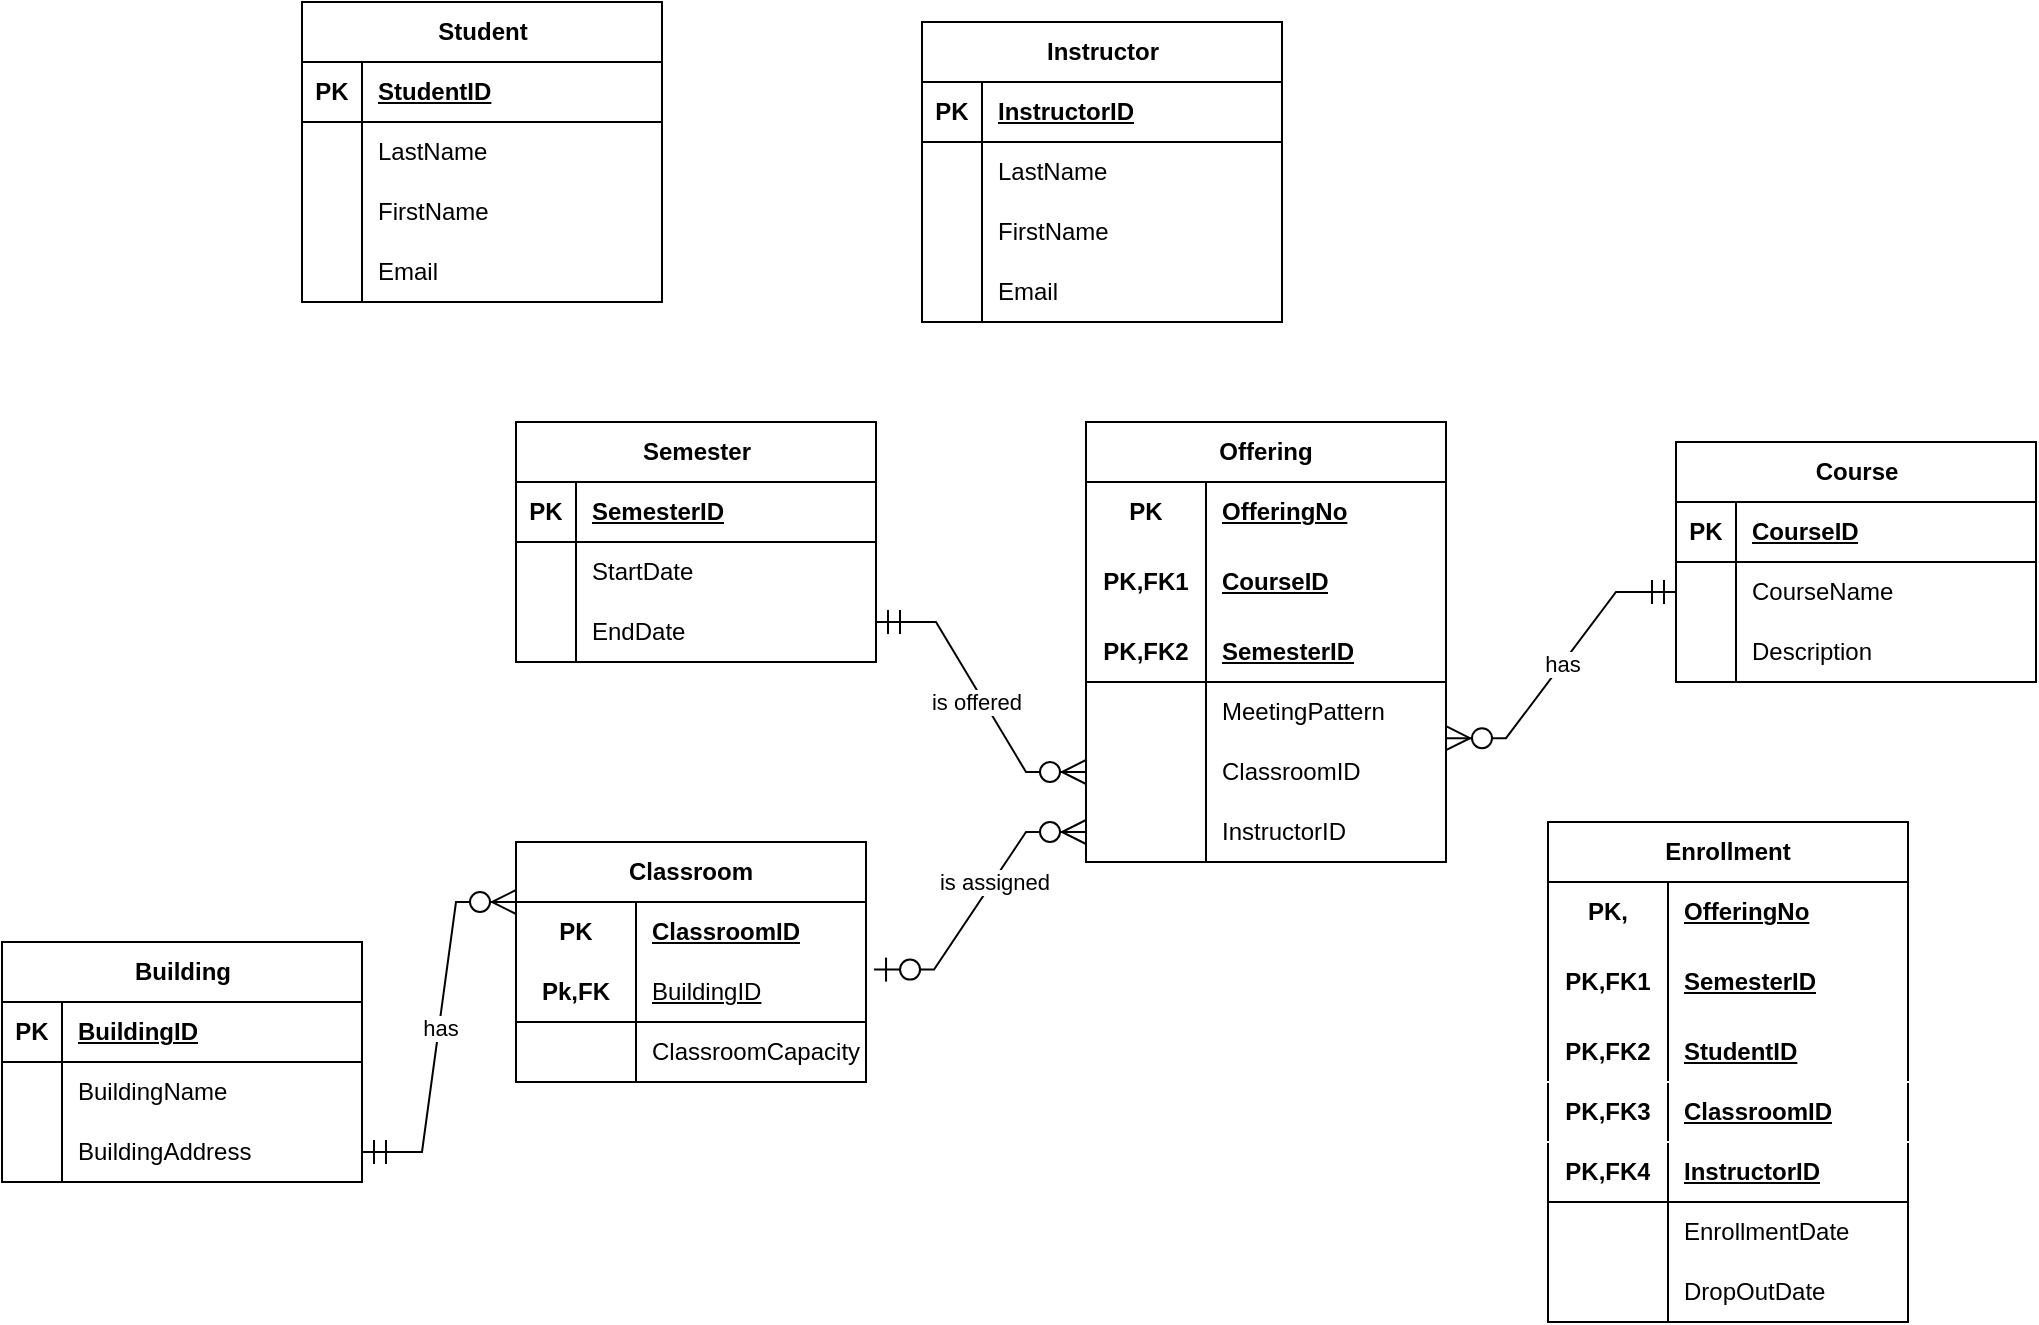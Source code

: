 <mxfile version="21.8.2" type="github">
  <diagram name="Page-1" id="dswhkEQzSGOiAN2MGqnF">
    <mxGraphModel dx="993" dy="580" grid="1" gridSize="10" guides="1" tooltips="1" connect="1" arrows="1" fold="1" page="1" pageScale="1" pageWidth="1100" pageHeight="850" math="0" shadow="0">
      <root>
        <mxCell id="0" />
        <mxCell id="1" parent="0" />
        <mxCell id="Wt88yckWqWq9qwjnZmgD-1" value="Instructor" style="shape=table;startSize=30;container=1;collapsible=1;childLayout=tableLayout;fixedRows=1;rowLines=0;fontStyle=1;align=center;resizeLast=1;html=1;" vertex="1" parent="1">
          <mxGeometry x="490" y="50" width="180" height="150" as="geometry" />
        </mxCell>
        <mxCell id="Wt88yckWqWq9qwjnZmgD-2" value="" style="shape=tableRow;horizontal=0;startSize=0;swimlaneHead=0;swimlaneBody=0;fillColor=none;collapsible=0;dropTarget=0;points=[[0,0.5],[1,0.5]];portConstraint=eastwest;top=0;left=0;right=0;bottom=1;" vertex="1" parent="Wt88yckWqWq9qwjnZmgD-1">
          <mxGeometry y="30" width="180" height="30" as="geometry" />
        </mxCell>
        <mxCell id="Wt88yckWqWq9qwjnZmgD-3" value="PK" style="shape=partialRectangle;connectable=0;fillColor=none;top=0;left=0;bottom=0;right=0;fontStyle=1;overflow=hidden;whiteSpace=wrap;html=1;" vertex="1" parent="Wt88yckWqWq9qwjnZmgD-2">
          <mxGeometry width="30" height="30" as="geometry">
            <mxRectangle width="30" height="30" as="alternateBounds" />
          </mxGeometry>
        </mxCell>
        <mxCell id="Wt88yckWqWq9qwjnZmgD-4" value="InstructorID" style="shape=partialRectangle;connectable=0;fillColor=none;top=0;left=0;bottom=0;right=0;align=left;spacingLeft=6;fontStyle=5;overflow=hidden;whiteSpace=wrap;html=1;" vertex="1" parent="Wt88yckWqWq9qwjnZmgD-2">
          <mxGeometry x="30" width="150" height="30" as="geometry">
            <mxRectangle width="150" height="30" as="alternateBounds" />
          </mxGeometry>
        </mxCell>
        <mxCell id="Wt88yckWqWq9qwjnZmgD-5" value="" style="shape=tableRow;horizontal=0;startSize=0;swimlaneHead=0;swimlaneBody=0;fillColor=none;collapsible=0;dropTarget=0;points=[[0,0.5],[1,0.5]];portConstraint=eastwest;top=0;left=0;right=0;bottom=0;" vertex="1" parent="Wt88yckWqWq9qwjnZmgD-1">
          <mxGeometry y="60" width="180" height="30" as="geometry" />
        </mxCell>
        <mxCell id="Wt88yckWqWq9qwjnZmgD-6" value="" style="shape=partialRectangle;connectable=0;fillColor=none;top=0;left=0;bottom=0;right=0;editable=1;overflow=hidden;whiteSpace=wrap;html=1;" vertex="1" parent="Wt88yckWqWq9qwjnZmgD-5">
          <mxGeometry width="30" height="30" as="geometry">
            <mxRectangle width="30" height="30" as="alternateBounds" />
          </mxGeometry>
        </mxCell>
        <mxCell id="Wt88yckWqWq9qwjnZmgD-7" value="LastName" style="shape=partialRectangle;connectable=0;fillColor=none;top=0;left=0;bottom=0;right=0;align=left;spacingLeft=6;overflow=hidden;whiteSpace=wrap;html=1;" vertex="1" parent="Wt88yckWqWq9qwjnZmgD-5">
          <mxGeometry x="30" width="150" height="30" as="geometry">
            <mxRectangle width="150" height="30" as="alternateBounds" />
          </mxGeometry>
        </mxCell>
        <mxCell id="Wt88yckWqWq9qwjnZmgD-8" value="" style="shape=tableRow;horizontal=0;startSize=0;swimlaneHead=0;swimlaneBody=0;fillColor=none;collapsible=0;dropTarget=0;points=[[0,0.5],[1,0.5]];portConstraint=eastwest;top=0;left=0;right=0;bottom=0;" vertex="1" parent="Wt88yckWqWq9qwjnZmgD-1">
          <mxGeometry y="90" width="180" height="30" as="geometry" />
        </mxCell>
        <mxCell id="Wt88yckWqWq9qwjnZmgD-9" value="" style="shape=partialRectangle;connectable=0;fillColor=none;top=0;left=0;bottom=0;right=0;editable=1;overflow=hidden;whiteSpace=wrap;html=1;" vertex="1" parent="Wt88yckWqWq9qwjnZmgD-8">
          <mxGeometry width="30" height="30" as="geometry">
            <mxRectangle width="30" height="30" as="alternateBounds" />
          </mxGeometry>
        </mxCell>
        <mxCell id="Wt88yckWqWq9qwjnZmgD-10" value="FirstName" style="shape=partialRectangle;connectable=0;fillColor=none;top=0;left=0;bottom=0;right=0;align=left;spacingLeft=6;overflow=hidden;whiteSpace=wrap;html=1;" vertex="1" parent="Wt88yckWqWq9qwjnZmgD-8">
          <mxGeometry x="30" width="150" height="30" as="geometry">
            <mxRectangle width="150" height="30" as="alternateBounds" />
          </mxGeometry>
        </mxCell>
        <mxCell id="Wt88yckWqWq9qwjnZmgD-11" value="" style="shape=tableRow;horizontal=0;startSize=0;swimlaneHead=0;swimlaneBody=0;fillColor=none;collapsible=0;dropTarget=0;points=[[0,0.5],[1,0.5]];portConstraint=eastwest;top=0;left=0;right=0;bottom=0;" vertex="1" parent="Wt88yckWqWq9qwjnZmgD-1">
          <mxGeometry y="120" width="180" height="30" as="geometry" />
        </mxCell>
        <mxCell id="Wt88yckWqWq9qwjnZmgD-12" value="" style="shape=partialRectangle;connectable=0;fillColor=none;top=0;left=0;bottom=0;right=0;editable=1;overflow=hidden;whiteSpace=wrap;html=1;" vertex="1" parent="Wt88yckWqWq9qwjnZmgD-11">
          <mxGeometry width="30" height="30" as="geometry">
            <mxRectangle width="30" height="30" as="alternateBounds" />
          </mxGeometry>
        </mxCell>
        <mxCell id="Wt88yckWqWq9qwjnZmgD-13" value="Email" style="shape=partialRectangle;connectable=0;fillColor=none;top=0;left=0;bottom=0;right=0;align=left;spacingLeft=6;overflow=hidden;whiteSpace=wrap;html=1;" vertex="1" parent="Wt88yckWqWq9qwjnZmgD-11">
          <mxGeometry x="30" width="150" height="30" as="geometry">
            <mxRectangle width="150" height="30" as="alternateBounds" />
          </mxGeometry>
        </mxCell>
        <mxCell id="Wt88yckWqWq9qwjnZmgD-14" value="Student" style="shape=table;startSize=30;container=1;collapsible=1;childLayout=tableLayout;fixedRows=1;rowLines=0;fontStyle=1;align=center;resizeLast=1;html=1;" vertex="1" parent="1">
          <mxGeometry x="180" y="40" width="180" height="150" as="geometry" />
        </mxCell>
        <mxCell id="Wt88yckWqWq9qwjnZmgD-15" value="" style="shape=tableRow;horizontal=0;startSize=0;swimlaneHead=0;swimlaneBody=0;fillColor=none;collapsible=0;dropTarget=0;points=[[0,0.5],[1,0.5]];portConstraint=eastwest;top=0;left=0;right=0;bottom=1;" vertex="1" parent="Wt88yckWqWq9qwjnZmgD-14">
          <mxGeometry y="30" width="180" height="30" as="geometry" />
        </mxCell>
        <mxCell id="Wt88yckWqWq9qwjnZmgD-16" value="PK" style="shape=partialRectangle;connectable=0;fillColor=none;top=0;left=0;bottom=0;right=0;fontStyle=1;overflow=hidden;whiteSpace=wrap;html=1;" vertex="1" parent="Wt88yckWqWq9qwjnZmgD-15">
          <mxGeometry width="30" height="30" as="geometry">
            <mxRectangle width="30" height="30" as="alternateBounds" />
          </mxGeometry>
        </mxCell>
        <mxCell id="Wt88yckWqWq9qwjnZmgD-17" value="StudentID" style="shape=partialRectangle;connectable=0;fillColor=none;top=0;left=0;bottom=0;right=0;align=left;spacingLeft=6;fontStyle=5;overflow=hidden;whiteSpace=wrap;html=1;" vertex="1" parent="Wt88yckWqWq9qwjnZmgD-15">
          <mxGeometry x="30" width="150" height="30" as="geometry">
            <mxRectangle width="150" height="30" as="alternateBounds" />
          </mxGeometry>
        </mxCell>
        <mxCell id="Wt88yckWqWq9qwjnZmgD-18" value="" style="shape=tableRow;horizontal=0;startSize=0;swimlaneHead=0;swimlaneBody=0;fillColor=none;collapsible=0;dropTarget=0;points=[[0,0.5],[1,0.5]];portConstraint=eastwest;top=0;left=0;right=0;bottom=0;" vertex="1" parent="Wt88yckWqWq9qwjnZmgD-14">
          <mxGeometry y="60" width="180" height="30" as="geometry" />
        </mxCell>
        <mxCell id="Wt88yckWqWq9qwjnZmgD-19" value="" style="shape=partialRectangle;connectable=0;fillColor=none;top=0;left=0;bottom=0;right=0;editable=1;overflow=hidden;whiteSpace=wrap;html=1;" vertex="1" parent="Wt88yckWqWq9qwjnZmgD-18">
          <mxGeometry width="30" height="30" as="geometry">
            <mxRectangle width="30" height="30" as="alternateBounds" />
          </mxGeometry>
        </mxCell>
        <mxCell id="Wt88yckWqWq9qwjnZmgD-20" value="LastName" style="shape=partialRectangle;connectable=0;fillColor=none;top=0;left=0;bottom=0;right=0;align=left;spacingLeft=6;overflow=hidden;whiteSpace=wrap;html=1;" vertex="1" parent="Wt88yckWqWq9qwjnZmgD-18">
          <mxGeometry x="30" width="150" height="30" as="geometry">
            <mxRectangle width="150" height="30" as="alternateBounds" />
          </mxGeometry>
        </mxCell>
        <mxCell id="Wt88yckWqWq9qwjnZmgD-21" value="" style="shape=tableRow;horizontal=0;startSize=0;swimlaneHead=0;swimlaneBody=0;fillColor=none;collapsible=0;dropTarget=0;points=[[0,0.5],[1,0.5]];portConstraint=eastwest;top=0;left=0;right=0;bottom=0;" vertex="1" parent="Wt88yckWqWq9qwjnZmgD-14">
          <mxGeometry y="90" width="180" height="30" as="geometry" />
        </mxCell>
        <mxCell id="Wt88yckWqWq9qwjnZmgD-22" value="" style="shape=partialRectangle;connectable=0;fillColor=none;top=0;left=0;bottom=0;right=0;editable=1;overflow=hidden;whiteSpace=wrap;html=1;" vertex="1" parent="Wt88yckWqWq9qwjnZmgD-21">
          <mxGeometry width="30" height="30" as="geometry">
            <mxRectangle width="30" height="30" as="alternateBounds" />
          </mxGeometry>
        </mxCell>
        <mxCell id="Wt88yckWqWq9qwjnZmgD-23" value="FirstName" style="shape=partialRectangle;connectable=0;fillColor=none;top=0;left=0;bottom=0;right=0;align=left;spacingLeft=6;overflow=hidden;whiteSpace=wrap;html=1;" vertex="1" parent="Wt88yckWqWq9qwjnZmgD-21">
          <mxGeometry x="30" width="150" height="30" as="geometry">
            <mxRectangle width="150" height="30" as="alternateBounds" />
          </mxGeometry>
        </mxCell>
        <mxCell id="Wt88yckWqWq9qwjnZmgD-24" value="" style="shape=tableRow;horizontal=0;startSize=0;swimlaneHead=0;swimlaneBody=0;fillColor=none;collapsible=0;dropTarget=0;points=[[0,0.5],[1,0.5]];portConstraint=eastwest;top=0;left=0;right=0;bottom=0;" vertex="1" parent="Wt88yckWqWq9qwjnZmgD-14">
          <mxGeometry y="120" width="180" height="30" as="geometry" />
        </mxCell>
        <mxCell id="Wt88yckWqWq9qwjnZmgD-25" value="" style="shape=partialRectangle;connectable=0;fillColor=none;top=0;left=0;bottom=0;right=0;editable=1;overflow=hidden;whiteSpace=wrap;html=1;" vertex="1" parent="Wt88yckWqWq9qwjnZmgD-24">
          <mxGeometry width="30" height="30" as="geometry">
            <mxRectangle width="30" height="30" as="alternateBounds" />
          </mxGeometry>
        </mxCell>
        <mxCell id="Wt88yckWqWq9qwjnZmgD-26" value="Email" style="shape=partialRectangle;connectable=0;fillColor=none;top=0;left=0;bottom=0;right=0;align=left;spacingLeft=6;overflow=hidden;whiteSpace=wrap;html=1;" vertex="1" parent="Wt88yckWqWq9qwjnZmgD-24">
          <mxGeometry x="30" width="150" height="30" as="geometry">
            <mxRectangle width="150" height="30" as="alternateBounds" />
          </mxGeometry>
        </mxCell>
        <mxCell id="Wt88yckWqWq9qwjnZmgD-27" value="Semester" style="shape=table;startSize=30;container=1;collapsible=1;childLayout=tableLayout;fixedRows=1;rowLines=0;fontStyle=1;align=center;resizeLast=1;html=1;" vertex="1" parent="1">
          <mxGeometry x="287" y="250" width="180" height="120" as="geometry" />
        </mxCell>
        <mxCell id="Wt88yckWqWq9qwjnZmgD-28" value="" style="shape=tableRow;horizontal=0;startSize=0;swimlaneHead=0;swimlaneBody=0;fillColor=none;collapsible=0;dropTarget=0;points=[[0,0.5],[1,0.5]];portConstraint=eastwest;top=0;left=0;right=0;bottom=1;" vertex="1" parent="Wt88yckWqWq9qwjnZmgD-27">
          <mxGeometry y="30" width="180" height="30" as="geometry" />
        </mxCell>
        <mxCell id="Wt88yckWqWq9qwjnZmgD-29" value="PK" style="shape=partialRectangle;connectable=0;fillColor=none;top=0;left=0;bottom=0;right=0;fontStyle=1;overflow=hidden;whiteSpace=wrap;html=1;" vertex="1" parent="Wt88yckWqWq9qwjnZmgD-28">
          <mxGeometry width="30" height="30" as="geometry">
            <mxRectangle width="30" height="30" as="alternateBounds" />
          </mxGeometry>
        </mxCell>
        <mxCell id="Wt88yckWqWq9qwjnZmgD-30" value="SemesterID" style="shape=partialRectangle;connectable=0;fillColor=none;top=0;left=0;bottom=0;right=0;align=left;spacingLeft=6;fontStyle=5;overflow=hidden;whiteSpace=wrap;html=1;" vertex="1" parent="Wt88yckWqWq9qwjnZmgD-28">
          <mxGeometry x="30" width="150" height="30" as="geometry">
            <mxRectangle width="150" height="30" as="alternateBounds" />
          </mxGeometry>
        </mxCell>
        <mxCell id="Wt88yckWqWq9qwjnZmgD-31" value="" style="shape=tableRow;horizontal=0;startSize=0;swimlaneHead=0;swimlaneBody=0;fillColor=none;collapsible=0;dropTarget=0;points=[[0,0.5],[1,0.5]];portConstraint=eastwest;top=0;left=0;right=0;bottom=0;" vertex="1" parent="Wt88yckWqWq9qwjnZmgD-27">
          <mxGeometry y="60" width="180" height="30" as="geometry" />
        </mxCell>
        <mxCell id="Wt88yckWqWq9qwjnZmgD-32" value="" style="shape=partialRectangle;connectable=0;fillColor=none;top=0;left=0;bottom=0;right=0;editable=1;overflow=hidden;whiteSpace=wrap;html=1;" vertex="1" parent="Wt88yckWqWq9qwjnZmgD-31">
          <mxGeometry width="30" height="30" as="geometry">
            <mxRectangle width="30" height="30" as="alternateBounds" />
          </mxGeometry>
        </mxCell>
        <mxCell id="Wt88yckWqWq9qwjnZmgD-33" value="StartDate" style="shape=partialRectangle;connectable=0;fillColor=none;top=0;left=0;bottom=0;right=0;align=left;spacingLeft=6;overflow=hidden;whiteSpace=wrap;html=1;" vertex="1" parent="Wt88yckWqWq9qwjnZmgD-31">
          <mxGeometry x="30" width="150" height="30" as="geometry">
            <mxRectangle width="150" height="30" as="alternateBounds" />
          </mxGeometry>
        </mxCell>
        <mxCell id="Wt88yckWqWq9qwjnZmgD-34" value="" style="shape=tableRow;horizontal=0;startSize=0;swimlaneHead=0;swimlaneBody=0;fillColor=none;collapsible=0;dropTarget=0;points=[[0,0.5],[1,0.5]];portConstraint=eastwest;top=0;left=0;right=0;bottom=0;" vertex="1" parent="Wt88yckWqWq9qwjnZmgD-27">
          <mxGeometry y="90" width="180" height="30" as="geometry" />
        </mxCell>
        <mxCell id="Wt88yckWqWq9qwjnZmgD-35" value="" style="shape=partialRectangle;connectable=0;fillColor=none;top=0;left=0;bottom=0;right=0;editable=1;overflow=hidden;whiteSpace=wrap;html=1;" vertex="1" parent="Wt88yckWqWq9qwjnZmgD-34">
          <mxGeometry width="30" height="30" as="geometry">
            <mxRectangle width="30" height="30" as="alternateBounds" />
          </mxGeometry>
        </mxCell>
        <mxCell id="Wt88yckWqWq9qwjnZmgD-36" value="EndDate" style="shape=partialRectangle;connectable=0;fillColor=none;top=0;left=0;bottom=0;right=0;align=left;spacingLeft=6;overflow=hidden;whiteSpace=wrap;html=1;" vertex="1" parent="Wt88yckWqWq9qwjnZmgD-34">
          <mxGeometry x="30" width="150" height="30" as="geometry">
            <mxRectangle width="150" height="30" as="alternateBounds" />
          </mxGeometry>
        </mxCell>
        <mxCell id="Wt88yckWqWq9qwjnZmgD-40" value="Offering" style="shape=table;startSize=30;container=1;collapsible=1;childLayout=tableLayout;fixedRows=1;rowLines=0;fontStyle=1;align=center;resizeLast=1;html=1;whiteSpace=wrap;" vertex="1" parent="1">
          <mxGeometry x="572" y="250" width="180" height="220" as="geometry" />
        </mxCell>
        <mxCell id="Wt88yckWqWq9qwjnZmgD-41" value="" style="shape=tableRow;horizontal=0;startSize=0;swimlaneHead=0;swimlaneBody=0;fillColor=none;collapsible=0;dropTarget=0;points=[[0,0.5],[1,0.5]];portConstraint=eastwest;top=0;left=0;right=0;bottom=0;html=1;" vertex="1" parent="Wt88yckWqWq9qwjnZmgD-40">
          <mxGeometry y="30" width="180" height="30" as="geometry" />
        </mxCell>
        <mxCell id="Wt88yckWqWq9qwjnZmgD-42" value="PK" style="shape=partialRectangle;connectable=0;fillColor=none;top=0;left=0;bottom=0;right=0;fontStyle=1;overflow=hidden;html=1;whiteSpace=wrap;" vertex="1" parent="Wt88yckWqWq9qwjnZmgD-41">
          <mxGeometry width="60" height="30" as="geometry">
            <mxRectangle width="60" height="30" as="alternateBounds" />
          </mxGeometry>
        </mxCell>
        <mxCell id="Wt88yckWqWq9qwjnZmgD-43" value="OfferingNo" style="shape=partialRectangle;connectable=0;fillColor=none;top=0;left=0;bottom=0;right=0;align=left;spacingLeft=6;fontStyle=5;overflow=hidden;html=1;whiteSpace=wrap;" vertex="1" parent="Wt88yckWqWq9qwjnZmgD-41">
          <mxGeometry x="60" width="120" height="30" as="geometry">
            <mxRectangle width="120" height="30" as="alternateBounds" />
          </mxGeometry>
        </mxCell>
        <mxCell id="Wt88yckWqWq9qwjnZmgD-121" value="" style="shape=tableRow;horizontal=0;startSize=0;swimlaneHead=0;swimlaneBody=0;fillColor=none;collapsible=0;dropTarget=0;points=[[0,0.5],[1,0.5]];portConstraint=eastwest;top=0;left=0;right=0;bottom=0;html=1;" vertex="1" parent="Wt88yckWqWq9qwjnZmgD-40">
          <mxGeometry y="60" width="180" height="40" as="geometry" />
        </mxCell>
        <mxCell id="Wt88yckWqWq9qwjnZmgD-122" value="PK,FK1" style="shape=partialRectangle;connectable=0;fillColor=none;top=0;left=0;bottom=0;right=0;fontStyle=1;overflow=hidden;html=1;whiteSpace=wrap;" vertex="1" parent="Wt88yckWqWq9qwjnZmgD-121">
          <mxGeometry width="60" height="40" as="geometry">
            <mxRectangle width="60" height="40" as="alternateBounds" />
          </mxGeometry>
        </mxCell>
        <mxCell id="Wt88yckWqWq9qwjnZmgD-123" value="CourseID" style="shape=partialRectangle;connectable=0;fillColor=none;top=0;left=0;bottom=0;right=0;align=left;spacingLeft=6;fontStyle=5;overflow=hidden;html=1;whiteSpace=wrap;" vertex="1" parent="Wt88yckWqWq9qwjnZmgD-121">
          <mxGeometry x="60" width="120" height="40" as="geometry">
            <mxRectangle width="120" height="40" as="alternateBounds" />
          </mxGeometry>
        </mxCell>
        <mxCell id="Wt88yckWqWq9qwjnZmgD-44" value="" style="shape=tableRow;horizontal=0;startSize=0;swimlaneHead=0;swimlaneBody=0;fillColor=none;collapsible=0;dropTarget=0;points=[[0,0.5],[1,0.5]];portConstraint=eastwest;top=0;left=0;right=0;bottom=1;html=1;strokeColor=#000000;" vertex="1" parent="Wt88yckWqWq9qwjnZmgD-40">
          <mxGeometry y="100" width="180" height="30" as="geometry" />
        </mxCell>
        <mxCell id="Wt88yckWqWq9qwjnZmgD-45" value="PK,FK2" style="shape=partialRectangle;connectable=0;fillColor=none;top=0;left=0;bottom=0;right=0;fontStyle=1;overflow=hidden;html=1;whiteSpace=wrap;" vertex="1" parent="Wt88yckWqWq9qwjnZmgD-44">
          <mxGeometry width="60" height="30" as="geometry">
            <mxRectangle width="60" height="30" as="alternateBounds" />
          </mxGeometry>
        </mxCell>
        <mxCell id="Wt88yckWqWq9qwjnZmgD-46" value="SemesterID" style="shape=partialRectangle;connectable=0;fillColor=none;top=0;left=0;bottom=0;right=0;align=left;spacingLeft=6;fontStyle=5;overflow=hidden;html=1;whiteSpace=wrap;" vertex="1" parent="Wt88yckWqWq9qwjnZmgD-44">
          <mxGeometry x="60" width="120" height="30" as="geometry">
            <mxRectangle width="120" height="30" as="alternateBounds" />
          </mxGeometry>
        </mxCell>
        <mxCell id="Wt88yckWqWq9qwjnZmgD-50" value="" style="shape=tableRow;horizontal=0;startSize=0;swimlaneHead=0;swimlaneBody=0;fillColor=none;collapsible=0;dropTarget=0;points=[[0,0.5],[1,0.5]];portConstraint=eastwest;top=0;left=0;right=0;bottom=0;html=1;" vertex="1" parent="Wt88yckWqWq9qwjnZmgD-40">
          <mxGeometry y="130" width="180" height="30" as="geometry" />
        </mxCell>
        <mxCell id="Wt88yckWqWq9qwjnZmgD-51" value="" style="shape=partialRectangle;connectable=0;fillColor=none;top=0;left=0;bottom=0;right=0;editable=1;overflow=hidden;html=1;whiteSpace=wrap;" vertex="1" parent="Wt88yckWqWq9qwjnZmgD-50">
          <mxGeometry width="60" height="30" as="geometry">
            <mxRectangle width="60" height="30" as="alternateBounds" />
          </mxGeometry>
        </mxCell>
        <mxCell id="Wt88yckWqWq9qwjnZmgD-52" value="MeetingPattern" style="shape=partialRectangle;connectable=0;fillColor=none;top=0;left=0;bottom=0;right=0;align=left;spacingLeft=6;overflow=hidden;html=1;whiteSpace=wrap;" vertex="1" parent="Wt88yckWqWq9qwjnZmgD-50">
          <mxGeometry x="60" width="120" height="30" as="geometry">
            <mxRectangle width="120" height="30" as="alternateBounds" />
          </mxGeometry>
        </mxCell>
        <mxCell id="Wt88yckWqWq9qwjnZmgD-150" value="" style="shape=tableRow;horizontal=0;startSize=0;swimlaneHead=0;swimlaneBody=0;fillColor=none;collapsible=0;dropTarget=0;points=[[0,0.5],[1,0.5]];portConstraint=eastwest;top=0;left=0;right=0;bottom=0;html=1;" vertex="1" parent="Wt88yckWqWq9qwjnZmgD-40">
          <mxGeometry y="160" width="180" height="30" as="geometry" />
        </mxCell>
        <mxCell id="Wt88yckWqWq9qwjnZmgD-151" value="" style="shape=partialRectangle;connectable=0;fillColor=none;top=0;left=0;bottom=0;right=0;editable=1;overflow=hidden;html=1;whiteSpace=wrap;" vertex="1" parent="Wt88yckWqWq9qwjnZmgD-150">
          <mxGeometry width="60" height="30" as="geometry">
            <mxRectangle width="60" height="30" as="alternateBounds" />
          </mxGeometry>
        </mxCell>
        <mxCell id="Wt88yckWqWq9qwjnZmgD-152" value="ClassroomID" style="shape=partialRectangle;connectable=0;fillColor=none;top=0;left=0;bottom=0;right=0;align=left;spacingLeft=6;overflow=hidden;html=1;whiteSpace=wrap;" vertex="1" parent="Wt88yckWqWq9qwjnZmgD-150">
          <mxGeometry x="60" width="120" height="30" as="geometry">
            <mxRectangle width="120" height="30" as="alternateBounds" />
          </mxGeometry>
        </mxCell>
        <mxCell id="Wt88yckWqWq9qwjnZmgD-153" value="" style="shape=tableRow;horizontal=0;startSize=0;swimlaneHead=0;swimlaneBody=0;fillColor=none;collapsible=0;dropTarget=0;points=[[0,0.5],[1,0.5]];portConstraint=eastwest;top=0;left=0;right=0;bottom=0;html=1;" vertex="1" parent="Wt88yckWqWq9qwjnZmgD-40">
          <mxGeometry y="190" width="180" height="30" as="geometry" />
        </mxCell>
        <mxCell id="Wt88yckWqWq9qwjnZmgD-154" value="" style="shape=partialRectangle;connectable=0;fillColor=none;top=0;left=0;bottom=0;right=0;editable=1;overflow=hidden;html=1;whiteSpace=wrap;" vertex="1" parent="Wt88yckWqWq9qwjnZmgD-153">
          <mxGeometry width="60" height="30" as="geometry">
            <mxRectangle width="60" height="30" as="alternateBounds" />
          </mxGeometry>
        </mxCell>
        <mxCell id="Wt88yckWqWq9qwjnZmgD-155" value="InstructorID" style="shape=partialRectangle;connectable=0;fillColor=none;top=0;left=0;bottom=0;right=0;align=left;spacingLeft=6;overflow=hidden;html=1;whiteSpace=wrap;" vertex="1" parent="Wt88yckWqWq9qwjnZmgD-153">
          <mxGeometry x="60" width="120" height="30" as="geometry">
            <mxRectangle width="120" height="30" as="alternateBounds" />
          </mxGeometry>
        </mxCell>
        <mxCell id="Wt88yckWqWq9qwjnZmgD-53" value="Building" style="shape=table;startSize=30;container=1;collapsible=1;childLayout=tableLayout;fixedRows=1;rowLines=0;fontStyle=1;align=center;resizeLast=1;html=1;" vertex="1" parent="1">
          <mxGeometry x="30" y="510" width="180" height="120" as="geometry" />
        </mxCell>
        <mxCell id="Wt88yckWqWq9qwjnZmgD-54" value="" style="shape=tableRow;horizontal=0;startSize=0;swimlaneHead=0;swimlaneBody=0;fillColor=none;collapsible=0;dropTarget=0;points=[[0,0.5],[1,0.5]];portConstraint=eastwest;top=0;left=0;right=0;bottom=1;" vertex="1" parent="Wt88yckWqWq9qwjnZmgD-53">
          <mxGeometry y="30" width="180" height="30" as="geometry" />
        </mxCell>
        <mxCell id="Wt88yckWqWq9qwjnZmgD-55" value="PK" style="shape=partialRectangle;connectable=0;fillColor=none;top=0;left=0;bottom=0;right=0;fontStyle=1;overflow=hidden;whiteSpace=wrap;html=1;" vertex="1" parent="Wt88yckWqWq9qwjnZmgD-54">
          <mxGeometry width="30" height="30" as="geometry">
            <mxRectangle width="30" height="30" as="alternateBounds" />
          </mxGeometry>
        </mxCell>
        <mxCell id="Wt88yckWqWq9qwjnZmgD-56" value="BuildingID" style="shape=partialRectangle;connectable=0;fillColor=none;top=0;left=0;bottom=0;right=0;align=left;spacingLeft=6;fontStyle=5;overflow=hidden;whiteSpace=wrap;html=1;" vertex="1" parent="Wt88yckWqWq9qwjnZmgD-54">
          <mxGeometry x="30" width="150" height="30" as="geometry">
            <mxRectangle width="150" height="30" as="alternateBounds" />
          </mxGeometry>
        </mxCell>
        <mxCell id="Wt88yckWqWq9qwjnZmgD-57" value="" style="shape=tableRow;horizontal=0;startSize=0;swimlaneHead=0;swimlaneBody=0;fillColor=none;collapsible=0;dropTarget=0;points=[[0,0.5],[1,0.5]];portConstraint=eastwest;top=0;left=0;right=0;bottom=0;" vertex="1" parent="Wt88yckWqWq9qwjnZmgD-53">
          <mxGeometry y="60" width="180" height="30" as="geometry" />
        </mxCell>
        <mxCell id="Wt88yckWqWq9qwjnZmgD-58" value="" style="shape=partialRectangle;connectable=0;fillColor=none;top=0;left=0;bottom=0;right=0;editable=1;overflow=hidden;whiteSpace=wrap;html=1;" vertex="1" parent="Wt88yckWqWq9qwjnZmgD-57">
          <mxGeometry width="30" height="30" as="geometry">
            <mxRectangle width="30" height="30" as="alternateBounds" />
          </mxGeometry>
        </mxCell>
        <mxCell id="Wt88yckWqWq9qwjnZmgD-59" value="BuildingName" style="shape=partialRectangle;connectable=0;fillColor=none;top=0;left=0;bottom=0;right=0;align=left;spacingLeft=6;overflow=hidden;whiteSpace=wrap;html=1;" vertex="1" parent="Wt88yckWqWq9qwjnZmgD-57">
          <mxGeometry x="30" width="150" height="30" as="geometry">
            <mxRectangle width="150" height="30" as="alternateBounds" />
          </mxGeometry>
        </mxCell>
        <mxCell id="Wt88yckWqWq9qwjnZmgD-60" value="" style="shape=tableRow;horizontal=0;startSize=0;swimlaneHead=0;swimlaneBody=0;fillColor=none;collapsible=0;dropTarget=0;points=[[0,0.5],[1,0.5]];portConstraint=eastwest;top=0;left=0;right=0;bottom=0;" vertex="1" parent="Wt88yckWqWq9qwjnZmgD-53">
          <mxGeometry y="90" width="180" height="30" as="geometry" />
        </mxCell>
        <mxCell id="Wt88yckWqWq9qwjnZmgD-61" value="" style="shape=partialRectangle;connectable=0;fillColor=none;top=0;left=0;bottom=0;right=0;editable=1;overflow=hidden;whiteSpace=wrap;html=1;" vertex="1" parent="Wt88yckWqWq9qwjnZmgD-60">
          <mxGeometry width="30" height="30" as="geometry">
            <mxRectangle width="30" height="30" as="alternateBounds" />
          </mxGeometry>
        </mxCell>
        <mxCell id="Wt88yckWqWq9qwjnZmgD-62" value="BuildingAddress" style="shape=partialRectangle;connectable=0;fillColor=none;top=0;left=0;bottom=0;right=0;align=left;spacingLeft=6;overflow=hidden;whiteSpace=wrap;html=1;" vertex="1" parent="Wt88yckWqWq9qwjnZmgD-60">
          <mxGeometry x="30" width="150" height="30" as="geometry">
            <mxRectangle width="150" height="30" as="alternateBounds" />
          </mxGeometry>
        </mxCell>
        <mxCell id="Wt88yckWqWq9qwjnZmgD-92" value="Course" style="shape=table;startSize=30;container=1;collapsible=1;childLayout=tableLayout;fixedRows=1;rowLines=0;fontStyle=1;align=center;resizeLast=1;html=1;" vertex="1" parent="1">
          <mxGeometry x="867" y="260" width="180" height="120" as="geometry" />
        </mxCell>
        <mxCell id="Wt88yckWqWq9qwjnZmgD-93" value="" style="shape=tableRow;horizontal=0;startSize=0;swimlaneHead=0;swimlaneBody=0;fillColor=none;collapsible=0;dropTarget=0;points=[[0,0.5],[1,0.5]];portConstraint=eastwest;top=0;left=0;right=0;bottom=1;" vertex="1" parent="Wt88yckWqWq9qwjnZmgD-92">
          <mxGeometry y="30" width="180" height="30" as="geometry" />
        </mxCell>
        <mxCell id="Wt88yckWqWq9qwjnZmgD-94" value="PK" style="shape=partialRectangle;connectable=0;fillColor=none;top=0;left=0;bottom=0;right=0;fontStyle=1;overflow=hidden;whiteSpace=wrap;html=1;" vertex="1" parent="Wt88yckWqWq9qwjnZmgD-93">
          <mxGeometry width="30" height="30" as="geometry">
            <mxRectangle width="30" height="30" as="alternateBounds" />
          </mxGeometry>
        </mxCell>
        <mxCell id="Wt88yckWqWq9qwjnZmgD-95" value="CourseID" style="shape=partialRectangle;connectable=0;fillColor=none;top=0;left=0;bottom=0;right=0;align=left;spacingLeft=6;fontStyle=5;overflow=hidden;whiteSpace=wrap;html=1;" vertex="1" parent="Wt88yckWqWq9qwjnZmgD-93">
          <mxGeometry x="30" width="150" height="30" as="geometry">
            <mxRectangle width="150" height="30" as="alternateBounds" />
          </mxGeometry>
        </mxCell>
        <mxCell id="Wt88yckWqWq9qwjnZmgD-96" value="" style="shape=tableRow;horizontal=0;startSize=0;swimlaneHead=0;swimlaneBody=0;fillColor=none;collapsible=0;dropTarget=0;points=[[0,0.5],[1,0.5]];portConstraint=eastwest;top=0;left=0;right=0;bottom=0;" vertex="1" parent="Wt88yckWqWq9qwjnZmgD-92">
          <mxGeometry y="60" width="180" height="30" as="geometry" />
        </mxCell>
        <mxCell id="Wt88yckWqWq9qwjnZmgD-97" value="" style="shape=partialRectangle;connectable=0;fillColor=none;top=0;left=0;bottom=0;right=0;editable=1;overflow=hidden;whiteSpace=wrap;html=1;" vertex="1" parent="Wt88yckWqWq9qwjnZmgD-96">
          <mxGeometry width="30" height="30" as="geometry">
            <mxRectangle width="30" height="30" as="alternateBounds" />
          </mxGeometry>
        </mxCell>
        <mxCell id="Wt88yckWqWq9qwjnZmgD-98" value="CourseName" style="shape=partialRectangle;connectable=0;fillColor=none;top=0;left=0;bottom=0;right=0;align=left;spacingLeft=6;overflow=hidden;whiteSpace=wrap;html=1;" vertex="1" parent="Wt88yckWqWq9qwjnZmgD-96">
          <mxGeometry x="30" width="150" height="30" as="geometry">
            <mxRectangle width="150" height="30" as="alternateBounds" />
          </mxGeometry>
        </mxCell>
        <mxCell id="Wt88yckWqWq9qwjnZmgD-99" value="" style="shape=tableRow;horizontal=0;startSize=0;swimlaneHead=0;swimlaneBody=0;fillColor=none;collapsible=0;dropTarget=0;points=[[0,0.5],[1,0.5]];portConstraint=eastwest;top=0;left=0;right=0;bottom=0;" vertex="1" parent="Wt88yckWqWq9qwjnZmgD-92">
          <mxGeometry y="90" width="180" height="30" as="geometry" />
        </mxCell>
        <mxCell id="Wt88yckWqWq9qwjnZmgD-100" value="" style="shape=partialRectangle;connectable=0;fillColor=none;top=0;left=0;bottom=0;right=0;editable=1;overflow=hidden;whiteSpace=wrap;html=1;" vertex="1" parent="Wt88yckWqWq9qwjnZmgD-99">
          <mxGeometry width="30" height="30" as="geometry">
            <mxRectangle width="30" height="30" as="alternateBounds" />
          </mxGeometry>
        </mxCell>
        <mxCell id="Wt88yckWqWq9qwjnZmgD-101" value="Description" style="shape=partialRectangle;connectable=0;fillColor=none;top=0;left=0;bottom=0;right=0;align=left;spacingLeft=6;overflow=hidden;whiteSpace=wrap;html=1;" vertex="1" parent="Wt88yckWqWq9qwjnZmgD-99">
          <mxGeometry x="30" width="150" height="30" as="geometry">
            <mxRectangle width="150" height="30" as="alternateBounds" />
          </mxGeometry>
        </mxCell>
        <mxCell id="Wt88yckWqWq9qwjnZmgD-105" value="Classroom" style="shape=table;startSize=30;container=1;collapsible=1;childLayout=tableLayout;fixedRows=1;rowLines=0;fontStyle=1;align=center;resizeLast=1;html=1;whiteSpace=wrap;" vertex="1" parent="1">
          <mxGeometry x="287" y="460" width="175" height="120" as="geometry" />
        </mxCell>
        <mxCell id="Wt88yckWqWq9qwjnZmgD-106" value="" style="shape=tableRow;horizontal=0;startSize=0;swimlaneHead=0;swimlaneBody=0;fillColor=none;collapsible=0;dropTarget=0;points=[[0,0.5],[1,0.5]];portConstraint=eastwest;top=0;left=0;right=0;bottom=0;html=1;" vertex="1" parent="Wt88yckWqWq9qwjnZmgD-105">
          <mxGeometry y="30" width="175" height="30" as="geometry" />
        </mxCell>
        <mxCell id="Wt88yckWqWq9qwjnZmgD-107" value="PK" style="shape=partialRectangle;connectable=0;fillColor=none;top=0;left=0;bottom=0;right=0;fontStyle=1;overflow=hidden;html=1;whiteSpace=wrap;" vertex="1" parent="Wt88yckWqWq9qwjnZmgD-106">
          <mxGeometry width="60" height="30" as="geometry">
            <mxRectangle width="60" height="30" as="alternateBounds" />
          </mxGeometry>
        </mxCell>
        <mxCell id="Wt88yckWqWq9qwjnZmgD-108" value="ClassroomID" style="shape=partialRectangle;connectable=0;fillColor=none;top=0;left=0;bottom=0;right=0;align=left;spacingLeft=6;fontStyle=5;overflow=hidden;html=1;whiteSpace=wrap;" vertex="1" parent="Wt88yckWqWq9qwjnZmgD-106">
          <mxGeometry x="60" width="115" height="30" as="geometry">
            <mxRectangle width="115" height="30" as="alternateBounds" />
          </mxGeometry>
        </mxCell>
        <mxCell id="Wt88yckWqWq9qwjnZmgD-109" value="" style="shape=tableRow;horizontal=0;startSize=0;swimlaneHead=0;swimlaneBody=0;fillColor=none;collapsible=0;dropTarget=0;points=[[0,0.5],[1,0.5]];portConstraint=eastwest;top=0;left=0;right=0;bottom=1;html=1;" vertex="1" parent="Wt88yckWqWq9qwjnZmgD-105">
          <mxGeometry y="60" width="175" height="30" as="geometry" />
        </mxCell>
        <mxCell id="Wt88yckWqWq9qwjnZmgD-110" value="Pk,FK" style="shape=partialRectangle;connectable=0;fillColor=none;top=0;left=0;bottom=0;right=0;fontStyle=1;overflow=hidden;html=1;whiteSpace=wrap;" vertex="1" parent="Wt88yckWqWq9qwjnZmgD-109">
          <mxGeometry width="60" height="30" as="geometry">
            <mxRectangle width="60" height="30" as="alternateBounds" />
          </mxGeometry>
        </mxCell>
        <mxCell id="Wt88yckWqWq9qwjnZmgD-111" value="BuildingID" style="shape=partialRectangle;connectable=0;fillColor=none;top=0;left=0;bottom=0;right=0;align=left;spacingLeft=6;fontStyle=4;overflow=hidden;html=1;whiteSpace=wrap;" vertex="1" parent="Wt88yckWqWq9qwjnZmgD-109">
          <mxGeometry x="60" width="115" height="30" as="geometry">
            <mxRectangle width="115" height="30" as="alternateBounds" />
          </mxGeometry>
        </mxCell>
        <mxCell id="Wt88yckWqWq9qwjnZmgD-112" value="" style="shape=tableRow;horizontal=0;startSize=0;swimlaneHead=0;swimlaneBody=0;fillColor=none;collapsible=0;dropTarget=0;points=[[0,0.5],[1,0.5]];portConstraint=eastwest;top=0;left=0;right=0;bottom=0;html=1;" vertex="1" parent="Wt88yckWqWq9qwjnZmgD-105">
          <mxGeometry y="90" width="175" height="30" as="geometry" />
        </mxCell>
        <mxCell id="Wt88yckWqWq9qwjnZmgD-113" value="" style="shape=partialRectangle;connectable=0;fillColor=none;top=0;left=0;bottom=0;right=0;editable=1;overflow=hidden;html=1;whiteSpace=wrap;" vertex="1" parent="Wt88yckWqWq9qwjnZmgD-112">
          <mxGeometry width="60" height="30" as="geometry">
            <mxRectangle width="60" height="30" as="alternateBounds" />
          </mxGeometry>
        </mxCell>
        <mxCell id="Wt88yckWqWq9qwjnZmgD-114" value="ClassroomCapacity" style="shape=partialRectangle;connectable=0;fillColor=none;top=0;left=0;bottom=0;right=0;align=left;spacingLeft=6;overflow=hidden;html=1;whiteSpace=wrap;" vertex="1" parent="Wt88yckWqWq9qwjnZmgD-112">
          <mxGeometry x="60" width="115" height="30" as="geometry">
            <mxRectangle width="115" height="30" as="alternateBounds" />
          </mxGeometry>
        </mxCell>
        <mxCell id="Wt88yckWqWq9qwjnZmgD-127" value="Enrollment" style="shape=table;startSize=30;container=1;collapsible=1;childLayout=tableLayout;fixedRows=1;rowLines=0;fontStyle=1;align=center;resizeLast=1;html=1;whiteSpace=wrap;" vertex="1" parent="1">
          <mxGeometry x="803" y="450" width="180" height="250" as="geometry" />
        </mxCell>
        <mxCell id="Wt88yckWqWq9qwjnZmgD-128" value="" style="shape=tableRow;horizontal=0;startSize=0;swimlaneHead=0;swimlaneBody=0;fillColor=none;collapsible=0;dropTarget=0;points=[[0,0.5],[1,0.5]];portConstraint=eastwest;top=0;left=0;right=0;bottom=0;html=1;" vertex="1" parent="Wt88yckWqWq9qwjnZmgD-127">
          <mxGeometry y="30" width="180" height="30" as="geometry" />
        </mxCell>
        <mxCell id="Wt88yckWqWq9qwjnZmgD-129" value="PK," style="shape=partialRectangle;connectable=0;fillColor=none;top=0;left=0;bottom=0;right=0;fontStyle=1;overflow=hidden;html=1;whiteSpace=wrap;" vertex="1" parent="Wt88yckWqWq9qwjnZmgD-128">
          <mxGeometry width="60" height="30" as="geometry">
            <mxRectangle width="60" height="30" as="alternateBounds" />
          </mxGeometry>
        </mxCell>
        <mxCell id="Wt88yckWqWq9qwjnZmgD-130" value="OfferingNo" style="shape=partialRectangle;connectable=0;fillColor=none;top=0;left=0;bottom=0;right=0;align=left;spacingLeft=6;fontStyle=5;overflow=hidden;html=1;whiteSpace=wrap;" vertex="1" parent="Wt88yckWqWq9qwjnZmgD-128">
          <mxGeometry x="60" width="120" height="30" as="geometry">
            <mxRectangle width="120" height="30" as="alternateBounds" />
          </mxGeometry>
        </mxCell>
        <mxCell id="Wt88yckWqWq9qwjnZmgD-131" value="" style="shape=tableRow;horizontal=0;startSize=0;swimlaneHead=0;swimlaneBody=0;fillColor=none;collapsible=0;dropTarget=0;points=[[0,0.5],[1,0.5]];portConstraint=eastwest;top=0;left=0;right=0;bottom=0;html=1;" vertex="1" parent="Wt88yckWqWq9qwjnZmgD-127">
          <mxGeometry y="60" width="180" height="40" as="geometry" />
        </mxCell>
        <mxCell id="Wt88yckWqWq9qwjnZmgD-132" value="PK,FK1" style="shape=partialRectangle;connectable=0;fillColor=none;top=0;left=0;bottom=0;right=0;fontStyle=1;overflow=hidden;html=1;whiteSpace=wrap;" vertex="1" parent="Wt88yckWqWq9qwjnZmgD-131">
          <mxGeometry width="60" height="40" as="geometry">
            <mxRectangle width="60" height="40" as="alternateBounds" />
          </mxGeometry>
        </mxCell>
        <mxCell id="Wt88yckWqWq9qwjnZmgD-133" value="SemesterID" style="shape=partialRectangle;connectable=0;fillColor=none;top=0;left=0;bottom=0;right=0;align=left;spacingLeft=6;fontStyle=5;overflow=hidden;html=1;whiteSpace=wrap;" vertex="1" parent="Wt88yckWqWq9qwjnZmgD-131">
          <mxGeometry x="60" width="120" height="40" as="geometry">
            <mxRectangle width="120" height="40" as="alternateBounds" />
          </mxGeometry>
        </mxCell>
        <mxCell id="Wt88yckWqWq9qwjnZmgD-146" value="" style="shape=tableRow;horizontal=0;startSize=0;swimlaneHead=0;swimlaneBody=0;fillColor=none;collapsible=0;dropTarget=0;points=[[0,0.5],[1,0.5]];portConstraint=eastwest;top=0;left=0;right=0;bottom=1;html=1;strokeColor=#FFFFFF;" vertex="1" parent="Wt88yckWqWq9qwjnZmgD-127">
          <mxGeometry y="100" width="180" height="30" as="geometry" />
        </mxCell>
        <mxCell id="Wt88yckWqWq9qwjnZmgD-147" value="PK,FK2" style="shape=partialRectangle;connectable=0;fillColor=none;top=0;left=0;bottom=0;right=0;fontStyle=1;overflow=hidden;html=1;whiteSpace=wrap;" vertex="1" parent="Wt88yckWqWq9qwjnZmgD-146">
          <mxGeometry width="60" height="30" as="geometry">
            <mxRectangle width="60" height="30" as="alternateBounds" />
          </mxGeometry>
        </mxCell>
        <mxCell id="Wt88yckWqWq9qwjnZmgD-148" value="StudentID" style="shape=partialRectangle;connectable=0;fillColor=none;top=0;left=0;bottom=0;right=0;align=left;spacingLeft=6;fontStyle=5;overflow=hidden;html=1;whiteSpace=wrap;" vertex="1" parent="Wt88yckWqWq9qwjnZmgD-146">
          <mxGeometry x="60" width="120" height="30" as="geometry">
            <mxRectangle width="120" height="30" as="alternateBounds" />
          </mxGeometry>
        </mxCell>
        <mxCell id="Wt88yckWqWq9qwjnZmgD-134" value="" style="shape=tableRow;horizontal=0;startSize=0;swimlaneHead=0;swimlaneBody=0;fillColor=none;collapsible=0;dropTarget=0;points=[[0,0.5],[1,0.5]];portConstraint=eastwest;top=0;left=0;right=0;bottom=1;html=1;strokeColor=#FFFFFF;" vertex="1" parent="Wt88yckWqWq9qwjnZmgD-127">
          <mxGeometry y="130" width="180" height="30" as="geometry" />
        </mxCell>
        <mxCell id="Wt88yckWqWq9qwjnZmgD-135" value="PK,FK3" style="shape=partialRectangle;connectable=0;fillColor=none;top=0;left=0;bottom=0;right=0;fontStyle=1;overflow=hidden;html=1;whiteSpace=wrap;" vertex="1" parent="Wt88yckWqWq9qwjnZmgD-134">
          <mxGeometry width="60" height="30" as="geometry">
            <mxRectangle width="60" height="30" as="alternateBounds" />
          </mxGeometry>
        </mxCell>
        <mxCell id="Wt88yckWqWq9qwjnZmgD-136" value="ClassroomID" style="shape=partialRectangle;connectable=0;fillColor=none;top=0;left=0;bottom=0;right=0;align=left;spacingLeft=6;fontStyle=5;overflow=hidden;html=1;whiteSpace=wrap;" vertex="1" parent="Wt88yckWqWq9qwjnZmgD-134">
          <mxGeometry x="60" width="120" height="30" as="geometry">
            <mxRectangle width="120" height="30" as="alternateBounds" />
          </mxGeometry>
        </mxCell>
        <mxCell id="Wt88yckWqWq9qwjnZmgD-137" value="" style="shape=tableRow;horizontal=0;startSize=0;swimlaneHead=0;swimlaneBody=0;fillColor=none;collapsible=0;dropTarget=0;points=[[0,0.5],[1,0.5]];portConstraint=eastwest;top=0;left=0;right=0;bottom=1;html=1;" vertex="1" parent="Wt88yckWqWq9qwjnZmgD-127">
          <mxGeometry y="160" width="180" height="30" as="geometry" />
        </mxCell>
        <mxCell id="Wt88yckWqWq9qwjnZmgD-138" value="PK,FK4" style="shape=partialRectangle;connectable=0;fillColor=none;top=0;left=0;bottom=0;right=0;fontStyle=1;overflow=hidden;html=1;whiteSpace=wrap;" vertex="1" parent="Wt88yckWqWq9qwjnZmgD-137">
          <mxGeometry width="60" height="30" as="geometry">
            <mxRectangle width="60" height="30" as="alternateBounds" />
          </mxGeometry>
        </mxCell>
        <mxCell id="Wt88yckWqWq9qwjnZmgD-139" value="InstructorID" style="shape=partialRectangle;connectable=0;fillColor=none;top=0;left=0;bottom=0;right=0;align=left;spacingLeft=6;fontStyle=5;overflow=hidden;html=1;whiteSpace=wrap;" vertex="1" parent="Wt88yckWqWq9qwjnZmgD-137">
          <mxGeometry x="60" width="120" height="30" as="geometry">
            <mxRectangle width="120" height="30" as="alternateBounds" />
          </mxGeometry>
        </mxCell>
        <mxCell id="Wt88yckWqWq9qwjnZmgD-140" value="" style="shape=tableRow;horizontal=0;startSize=0;swimlaneHead=0;swimlaneBody=0;fillColor=none;collapsible=0;dropTarget=0;points=[[0,0.5],[1,0.5]];portConstraint=eastwest;top=0;left=0;right=0;bottom=0;html=1;" vertex="1" parent="Wt88yckWqWq9qwjnZmgD-127">
          <mxGeometry y="190" width="180" height="30" as="geometry" />
        </mxCell>
        <mxCell id="Wt88yckWqWq9qwjnZmgD-141" value="" style="shape=partialRectangle;connectable=0;fillColor=none;top=0;left=0;bottom=0;right=0;editable=1;overflow=hidden;html=1;whiteSpace=wrap;" vertex="1" parent="Wt88yckWqWq9qwjnZmgD-140">
          <mxGeometry width="60" height="30" as="geometry">
            <mxRectangle width="60" height="30" as="alternateBounds" />
          </mxGeometry>
        </mxCell>
        <mxCell id="Wt88yckWqWq9qwjnZmgD-142" value="EnrollmentDate" style="shape=partialRectangle;connectable=0;fillColor=none;top=0;left=0;bottom=0;right=0;align=left;spacingLeft=6;overflow=hidden;html=1;whiteSpace=wrap;" vertex="1" parent="Wt88yckWqWq9qwjnZmgD-140">
          <mxGeometry x="60" width="120" height="30" as="geometry">
            <mxRectangle width="120" height="30" as="alternateBounds" />
          </mxGeometry>
        </mxCell>
        <mxCell id="Wt88yckWqWq9qwjnZmgD-143" value="" style="shape=tableRow;horizontal=0;startSize=0;swimlaneHead=0;swimlaneBody=0;fillColor=none;collapsible=0;dropTarget=0;points=[[0,0.5],[1,0.5]];portConstraint=eastwest;top=0;left=0;right=0;bottom=0;html=1;" vertex="1" parent="Wt88yckWqWq9qwjnZmgD-127">
          <mxGeometry y="220" width="180" height="30" as="geometry" />
        </mxCell>
        <mxCell id="Wt88yckWqWq9qwjnZmgD-144" value="" style="shape=partialRectangle;connectable=0;fillColor=none;top=0;left=0;bottom=0;right=0;editable=1;overflow=hidden;html=1;whiteSpace=wrap;" vertex="1" parent="Wt88yckWqWq9qwjnZmgD-143">
          <mxGeometry width="60" height="30" as="geometry">
            <mxRectangle width="60" height="30" as="alternateBounds" />
          </mxGeometry>
        </mxCell>
        <mxCell id="Wt88yckWqWq9qwjnZmgD-145" value="DropOutDate" style="shape=partialRectangle;connectable=0;fillColor=none;top=0;left=0;bottom=0;right=0;align=left;spacingLeft=6;overflow=hidden;html=1;whiteSpace=wrap;" vertex="1" parent="Wt88yckWqWq9qwjnZmgD-143">
          <mxGeometry x="60" width="120" height="30" as="geometry">
            <mxRectangle width="120" height="30" as="alternateBounds" />
          </mxGeometry>
        </mxCell>
        <mxCell id="Wt88yckWqWq9qwjnZmgD-156" value="" style="edgeStyle=entityRelationEdgeStyle;fontSize=12;html=1;endArrow=ERzeroToMany;startArrow=ERmandOne;rounded=0;entryX=0;entryY=0.5;entryDx=0;entryDy=0;endSize=10;startSize=10;" edge="1" parent="1" target="Wt88yckWqWq9qwjnZmgD-150">
          <mxGeometry width="100" height="100" relative="1" as="geometry">
            <mxPoint x="467" y="350" as="sourcePoint" />
            <mxPoint x="567" y="250" as="targetPoint" />
          </mxGeometry>
        </mxCell>
        <mxCell id="Wt88yckWqWq9qwjnZmgD-165" value="is offered" style="edgeLabel;html=1;align=center;verticalAlign=middle;resizable=0;points=[];" vertex="1" connectable="0" parent="Wt88yckWqWq9qwjnZmgD-156">
          <mxGeometry x="0.004" y="-3" relative="1" as="geometry">
            <mxPoint as="offset" />
          </mxGeometry>
        </mxCell>
        <mxCell id="Wt88yckWqWq9qwjnZmgD-168" value="" style="edgeStyle=entityRelationEdgeStyle;fontSize=12;html=1;endArrow=ERmandOne;endFill=0;startArrow=ERzeroToMany;rounded=0;endSize=10;startSize=10;entryX=0;entryY=0.5;entryDx=0;entryDy=0;exitX=1;exitY=-0.063;exitDx=0;exitDy=0;exitPerimeter=0;" edge="1" parent="1" source="Wt88yckWqWq9qwjnZmgD-150" target="Wt88yckWqWq9qwjnZmgD-96">
          <mxGeometry width="100" height="100" relative="1" as="geometry">
            <mxPoint x="637" y="430" as="sourcePoint" />
            <mxPoint x="737" y="330" as="targetPoint" />
            <Array as="points">
              <mxPoint x="692" y="370" />
            </Array>
          </mxGeometry>
        </mxCell>
        <mxCell id="Wt88yckWqWq9qwjnZmgD-171" value="has" style="edgeLabel;html=1;align=center;verticalAlign=middle;resizable=0;points=[];" vertex="1" connectable="0" parent="Wt88yckWqWq9qwjnZmgD-168">
          <mxGeometry x="0.011" relative="1" as="geometry">
            <mxPoint as="offset" />
          </mxGeometry>
        </mxCell>
        <mxCell id="Wt88yckWqWq9qwjnZmgD-176" value="" style="edgeStyle=entityRelationEdgeStyle;fontSize=12;html=1;endArrow=ERzeroToMany;startArrow=ERzeroToOne;rounded=0;endSize=10;startSize=10;exitX=1.023;exitY=0.127;exitDx=0;exitDy=0;exitPerimeter=0;entryX=0;entryY=0.5;entryDx=0;entryDy=0;" edge="1" parent="1" source="Wt88yckWqWq9qwjnZmgD-109" target="Wt88yckWqWq9qwjnZmgD-153">
          <mxGeometry width="100" height="100" relative="1" as="geometry">
            <mxPoint x="492" y="570.46" as="sourcePoint" />
            <mxPoint x="600.78" y="500" as="targetPoint" />
            <Array as="points">
              <mxPoint x="482" y="540" />
              <mxPoint x="600.78" y="600" />
              <mxPoint x="510.78" y="640" />
              <mxPoint x="520.78" y="610" />
            </Array>
          </mxGeometry>
        </mxCell>
        <mxCell id="Wt88yckWqWq9qwjnZmgD-178" value="is assigned" style="edgeLabel;html=1;align=center;verticalAlign=middle;resizable=0;points=[];" vertex="1" connectable="0" parent="Wt88yckWqWq9qwjnZmgD-176">
          <mxGeometry x="0.166" relative="1" as="geometry">
            <mxPoint as="offset" />
          </mxGeometry>
        </mxCell>
        <mxCell id="Wt88yckWqWq9qwjnZmgD-180" value="" style="edgeStyle=entityRelationEdgeStyle;fontSize=12;html=1;endArrow=ERzeroToMany;startArrow=ERmandOne;rounded=0;exitX=1;exitY=0.5;exitDx=0;exitDy=0;endSize=10;startSize=10;" edge="1" parent="1" source="Wt88yckWqWq9qwjnZmgD-60">
          <mxGeometry width="100" height="100" relative="1" as="geometry">
            <mxPoint x="207" y="590" as="sourcePoint" />
            <mxPoint x="287" y="490" as="targetPoint" />
            <Array as="points">
              <mxPoint x="187" y="510" />
              <mxPoint x="157" y="520" />
            </Array>
          </mxGeometry>
        </mxCell>
        <mxCell id="Wt88yckWqWq9qwjnZmgD-181" value="has" style="edgeLabel;html=1;align=center;verticalAlign=middle;resizable=0;points=[];" vertex="1" connectable="0" parent="Wt88yckWqWq9qwjnZmgD-180">
          <mxGeometry x="-0.014" relative="1" as="geometry">
            <mxPoint y="-1" as="offset" />
          </mxGeometry>
        </mxCell>
      </root>
    </mxGraphModel>
  </diagram>
</mxfile>
